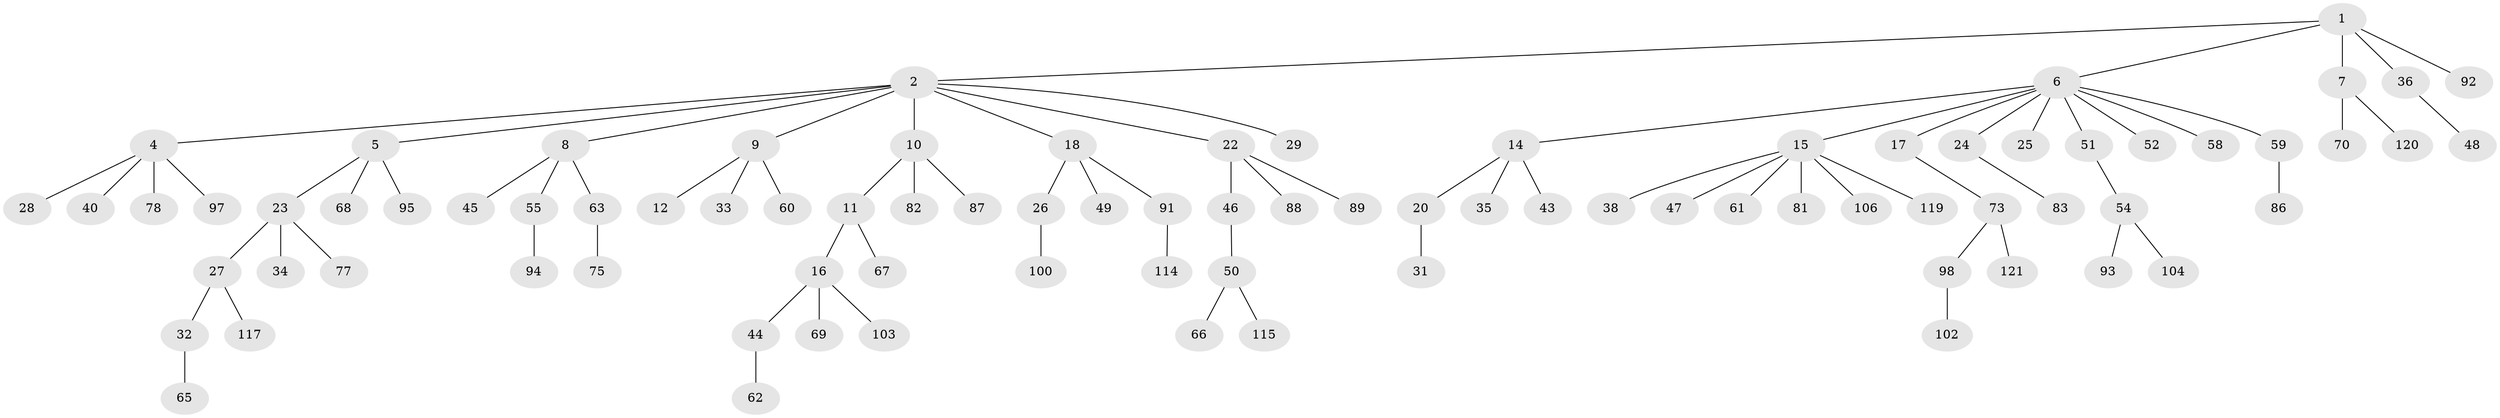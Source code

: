 // Generated by graph-tools (version 1.1) at 2025/52/02/27/25 19:52:12]
// undirected, 86 vertices, 85 edges
graph export_dot {
graph [start="1"]
  node [color=gray90,style=filled];
  1;
  2 [super="+3"];
  4 [super="+96"];
  5 [super="+19"];
  6 [super="+13"];
  7 [super="+76"];
  8 [super="+56"];
  9 [super="+41"];
  10 [super="+74"];
  11 [super="+30"];
  12;
  14 [super="+79"];
  15 [super="+37"];
  16 [super="+72"];
  17 [super="+21"];
  18 [super="+109"];
  20 [super="+53"];
  22 [super="+42"];
  23 [super="+84"];
  24;
  25;
  26 [super="+113"];
  27 [super="+57"];
  28;
  29 [super="+85"];
  31 [super="+39"];
  32 [super="+108"];
  33;
  34;
  35 [super="+107"];
  36 [super="+118"];
  38;
  40;
  43;
  44;
  45;
  46;
  47;
  48;
  49;
  50 [super="+110"];
  51;
  52 [super="+71"];
  54 [super="+64"];
  55;
  58;
  59;
  60 [super="+112"];
  61 [super="+116"];
  62;
  63;
  65;
  66;
  67;
  68;
  69;
  70;
  73 [super="+90"];
  75 [super="+80"];
  77 [super="+99"];
  78;
  81;
  82 [super="+101"];
  83;
  86;
  87;
  88;
  89;
  91 [super="+105"];
  92;
  93;
  94;
  95;
  97 [super="+111"];
  98;
  100;
  102;
  103;
  104;
  106;
  114;
  115;
  117;
  119;
  120;
  121;
  1 -- 2;
  1 -- 6;
  1 -- 7;
  1 -- 36;
  1 -- 92;
  2 -- 8;
  2 -- 9;
  2 -- 18;
  2 -- 22;
  2 -- 29;
  2 -- 10;
  2 -- 4;
  2 -- 5;
  4 -- 28;
  4 -- 40;
  4 -- 78;
  4 -- 97;
  5 -- 23;
  5 -- 68;
  5 -- 95;
  6 -- 15;
  6 -- 17;
  6 -- 52;
  6 -- 51;
  6 -- 24;
  6 -- 25;
  6 -- 58;
  6 -- 59;
  6 -- 14;
  7 -- 70;
  7 -- 120;
  8 -- 45;
  8 -- 55;
  8 -- 63;
  9 -- 12;
  9 -- 33;
  9 -- 60;
  10 -- 11;
  10 -- 87;
  10 -- 82;
  11 -- 16;
  11 -- 67;
  14 -- 20;
  14 -- 35;
  14 -- 43;
  15 -- 61;
  15 -- 81;
  15 -- 119;
  15 -- 106;
  15 -- 47;
  15 -- 38;
  16 -- 44;
  16 -- 69;
  16 -- 103;
  17 -- 73;
  18 -- 26;
  18 -- 49;
  18 -- 91;
  20 -- 31;
  22 -- 88;
  22 -- 89;
  22 -- 46;
  23 -- 27;
  23 -- 34;
  23 -- 77;
  24 -- 83;
  26 -- 100;
  27 -- 32;
  27 -- 117;
  32 -- 65;
  36 -- 48;
  44 -- 62;
  46 -- 50;
  50 -- 66;
  50 -- 115;
  51 -- 54;
  54 -- 104;
  54 -- 93;
  55 -- 94;
  59 -- 86;
  63 -- 75;
  73 -- 98;
  73 -- 121;
  91 -- 114;
  98 -- 102;
}
